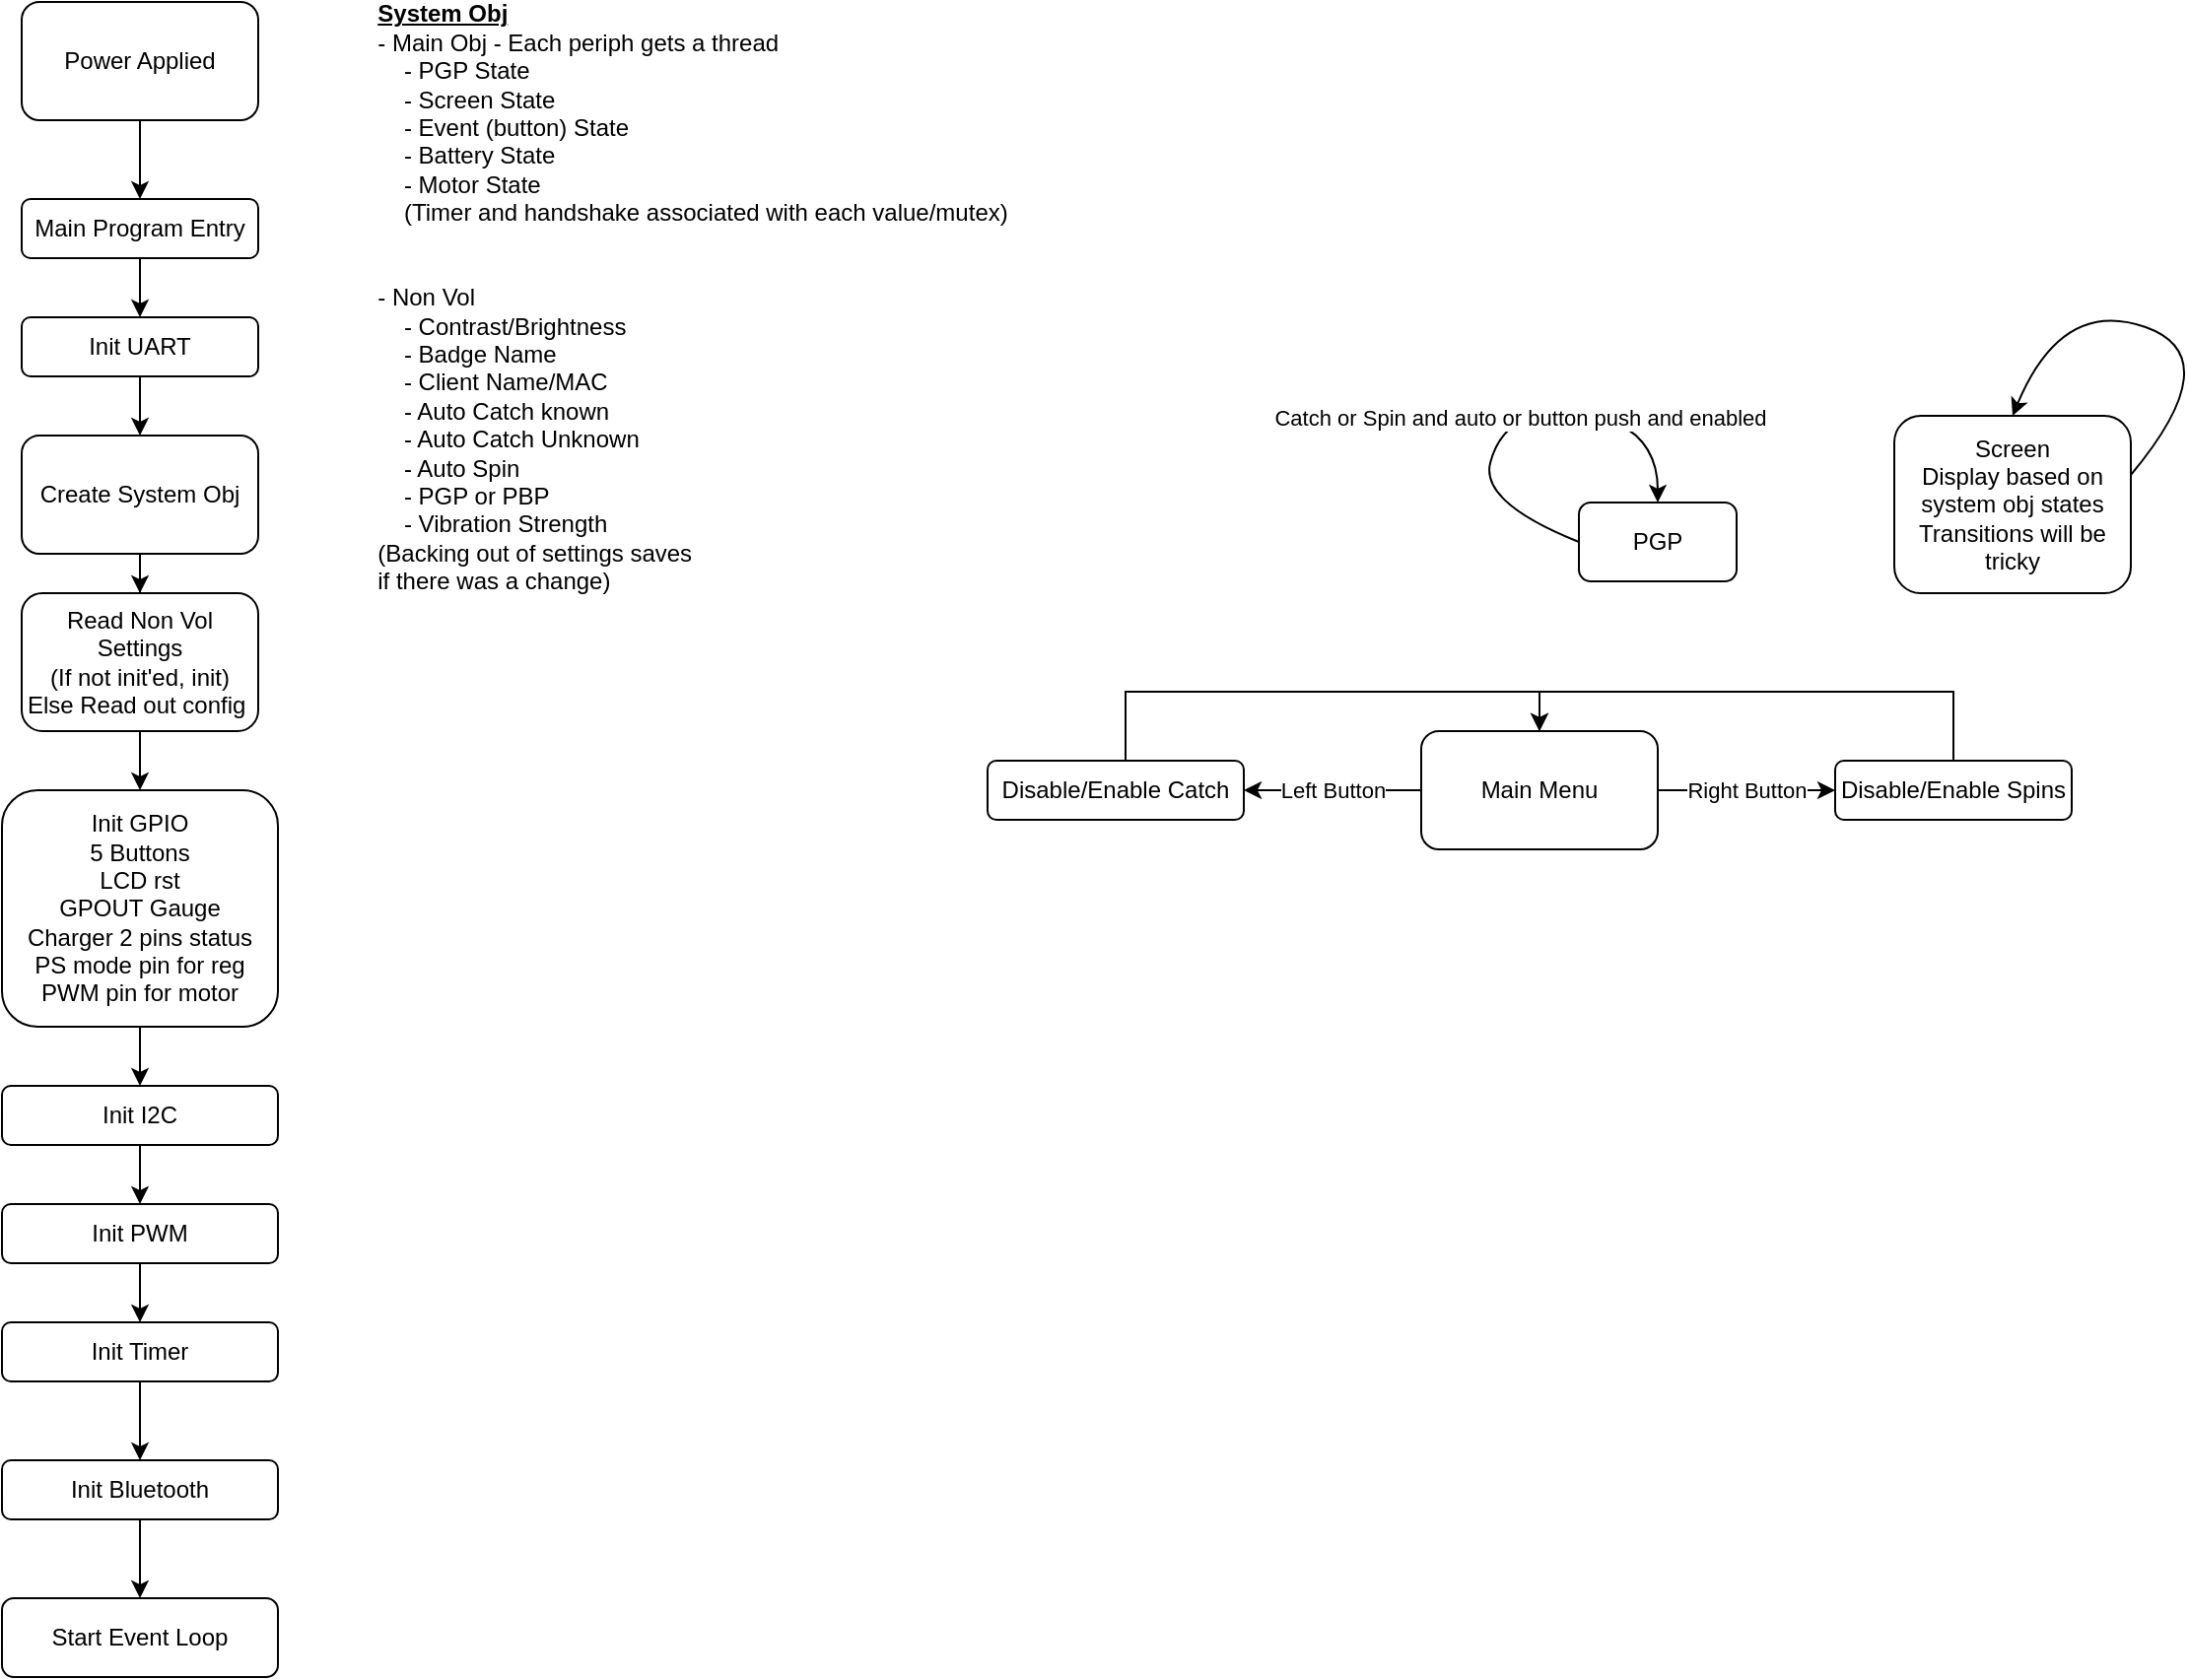 <mxfile version="12.7.9" type="device"><diagram id="eMn3hDI5JYVL7M2bNqCW" name="Code Flow"><mxGraphModel dx="1422" dy="846" grid="1" gridSize="10" guides="1" tooltips="1" connect="1" arrows="1" fold="1" page="0" pageScale="1" pageWidth="850" pageHeight="1100" math="0" shadow="0"><root><mxCell id="0"/><mxCell id="1" parent="0"/><mxCell id="3LORT3CHJedV6WJoIug3-3" value="" style="edgeStyle=orthogonalEdgeStyle;rounded=0;orthogonalLoop=1;jettySize=auto;html=1;" edge="1" parent="1" source="3LORT3CHJedV6WJoIug3-1" target="3LORT3CHJedV6WJoIug3-2"><mxGeometry relative="1" as="geometry"/></mxCell><mxCell id="3LORT3CHJedV6WJoIug3-1" value="Power Applied" style="rounded=1;whiteSpace=wrap;html=1;" vertex="1" parent="1"><mxGeometry x="100" y="100" width="120" height="60" as="geometry"/></mxCell><mxCell id="3LORT3CHJedV6WJoIug3-22" value="" style="edgeStyle=orthogonalEdgeStyle;rounded=0;orthogonalLoop=1;jettySize=auto;html=1;" edge="1" parent="1" source="3LORT3CHJedV6WJoIug3-2" target="3LORT3CHJedV6WJoIug3-21"><mxGeometry relative="1" as="geometry"/></mxCell><mxCell id="3LORT3CHJedV6WJoIug3-2" value="Main Program Entry" style="rounded=1;whiteSpace=wrap;html=1;" vertex="1" parent="1"><mxGeometry x="100" y="200" width="120" height="30" as="geometry"/></mxCell><mxCell id="3LORT3CHJedV6WJoIug3-23" value="" style="edgeStyle=orthogonalEdgeStyle;rounded=0;orthogonalLoop=1;jettySize=auto;html=1;" edge="1" parent="1" source="3LORT3CHJedV6WJoIug3-21" target="3LORT3CHJedV6WJoIug3-6"><mxGeometry relative="1" as="geometry"/></mxCell><mxCell id="3LORT3CHJedV6WJoIug3-21" value="Init UART" style="rounded=1;whiteSpace=wrap;html=1;" vertex="1" parent="1"><mxGeometry x="100" y="260" width="120" height="30" as="geometry"/></mxCell><mxCell id="3LORT3CHJedV6WJoIug3-9" value="" style="edgeStyle=orthogonalEdgeStyle;rounded=0;orthogonalLoop=1;jettySize=auto;html=1;" edge="1" parent="1" source="3LORT3CHJedV6WJoIug3-6" target="3LORT3CHJedV6WJoIug3-4"><mxGeometry relative="1" as="geometry"/></mxCell><mxCell id="3LORT3CHJedV6WJoIug3-6" value="Create System Obj" style="rounded=1;whiteSpace=wrap;html=1;" vertex="1" parent="1"><mxGeometry x="100" y="320" width="120" height="60" as="geometry"/></mxCell><mxCell id="3LORT3CHJedV6WJoIug3-11" value="" style="edgeStyle=orthogonalEdgeStyle;rounded=0;orthogonalLoop=1;jettySize=auto;html=1;" edge="1" parent="1" source="3LORT3CHJedV6WJoIug3-4" target="3LORT3CHJedV6WJoIug3-10"><mxGeometry relative="1" as="geometry"/></mxCell><mxCell id="3LORT3CHJedV6WJoIug3-4" value="Read Non Vol Settings&lt;br&gt;(If not init'ed, init)&lt;br&gt;Else Read out config&amp;nbsp;" style="rounded=1;whiteSpace=wrap;html=1;" vertex="1" parent="1"><mxGeometry x="100" y="400" width="120" height="70" as="geometry"/></mxCell><mxCell id="3LORT3CHJedV6WJoIug3-13" value="" style="edgeStyle=orthogonalEdgeStyle;rounded=0;orthogonalLoop=1;jettySize=auto;html=1;" edge="1" parent="1" source="3LORT3CHJedV6WJoIug3-10" target="3LORT3CHJedV6WJoIug3-12"><mxGeometry relative="1" as="geometry"/></mxCell><mxCell id="3LORT3CHJedV6WJoIug3-10" value="Init GPIO&lt;br&gt;5 Buttons&lt;br&gt;LCD rst&lt;br&gt;GPOUT Gauge&lt;br&gt;Charger 2 pins status&lt;br&gt;PS mode pin for reg&lt;br&gt;PWM pin for motor" style="rounded=1;whiteSpace=wrap;html=1;" vertex="1" parent="1"><mxGeometry x="90" y="500" width="140" height="120" as="geometry"/></mxCell><mxCell id="3LORT3CHJedV6WJoIug3-27" value="" style="edgeStyle=orthogonalEdgeStyle;rounded=0;orthogonalLoop=1;jettySize=auto;html=1;" edge="1" parent="1" source="3LORT3CHJedV6WJoIug3-12" target="3LORT3CHJedV6WJoIug3-26"><mxGeometry relative="1" as="geometry"/></mxCell><mxCell id="3LORT3CHJedV6WJoIug3-12" value="Init I2C" style="rounded=1;whiteSpace=wrap;html=1;" vertex="1" parent="1"><mxGeometry x="90" y="650" width="140" height="30" as="geometry"/></mxCell><mxCell id="3LORT3CHJedV6WJoIug3-30" value="" style="edgeStyle=orthogonalEdgeStyle;rounded=0;orthogonalLoop=1;jettySize=auto;html=1;" edge="1" parent="1" source="3LORT3CHJedV6WJoIug3-26" target="3LORT3CHJedV6WJoIug3-29"><mxGeometry relative="1" as="geometry"/></mxCell><mxCell id="3LORT3CHJedV6WJoIug3-26" value="Init PWM" style="rounded=1;whiteSpace=wrap;html=1;" vertex="1" parent="1"><mxGeometry x="90" y="710" width="140" height="30" as="geometry"/></mxCell><mxCell id="3LORT3CHJedV6WJoIug3-49" value="" style="edgeStyle=orthogonalEdgeStyle;rounded=0;orthogonalLoop=1;jettySize=auto;html=1;" edge="1" parent="1" source="3LORT3CHJedV6WJoIug3-29" target="3LORT3CHJedV6WJoIug3-48"><mxGeometry relative="1" as="geometry"/></mxCell><mxCell id="3LORT3CHJedV6WJoIug3-29" value="Init Timer" style="rounded=1;whiteSpace=wrap;html=1;" vertex="1" parent="1"><mxGeometry x="90" y="770" width="140" height="30" as="geometry"/></mxCell><mxCell id="3LORT3CHJedV6WJoIug3-50" value="" style="edgeStyle=orthogonalEdgeStyle;rounded=0;orthogonalLoop=1;jettySize=auto;html=1;" edge="1" parent="1" source="3LORT3CHJedV6WJoIug3-48" target="3LORT3CHJedV6WJoIug3-24"><mxGeometry relative="1" as="geometry"/></mxCell><mxCell id="3LORT3CHJedV6WJoIug3-48" value="Init Bluetooth" style="rounded=1;whiteSpace=wrap;html=1;" vertex="1" parent="1"><mxGeometry x="90" y="840" width="140" height="30" as="geometry"/></mxCell><mxCell id="3LORT3CHJedV6WJoIug3-24" value="Start Event Loop" style="rounded=1;whiteSpace=wrap;html=1;" vertex="1" parent="1"><mxGeometry x="90" y="910" width="140" height="40" as="geometry"/></mxCell><mxCell id="3LORT3CHJedV6WJoIug3-8" value="&lt;div style=&quot;text-align: left&quot;&gt;&lt;u style=&quot;font-weight: bold&quot;&gt;System Obj&lt;/u&gt;&lt;/div&gt;&lt;div style=&quot;text-align: left&quot;&gt;- Main Obj - Each periph gets a thread&lt;/div&gt;&lt;div style=&quot;text-align: left&quot;&gt;&amp;nbsp; &amp;nbsp; - PGP State&lt;/div&gt;&lt;div style=&quot;text-align: left&quot;&gt;&amp;nbsp; &amp;nbsp; - Screen State&lt;/div&gt;&lt;div style=&quot;text-align: left&quot;&gt;&amp;nbsp; &amp;nbsp; - Event (button) State&lt;/div&gt;&lt;div style=&quot;text-align: left&quot;&gt;&amp;nbsp; &amp;nbsp; - Battery State&lt;/div&gt;&lt;div style=&quot;text-align: left&quot;&gt;&amp;nbsp; &amp;nbsp; - Motor State&lt;/div&gt;&lt;div style=&quot;text-align: left&quot;&gt;&amp;nbsp; &amp;nbsp; (Timer and handshake associated with each value/mutex)&lt;/div&gt;&lt;div style=&quot;text-align: left&quot;&gt;&lt;br&gt;&lt;/div&gt;&lt;div style=&quot;text-align: left&quot;&gt;&lt;br&gt;&lt;/div&gt;&lt;div style=&quot;text-align: left&quot;&gt;- Non Vol&lt;/div&gt;&lt;div style=&quot;text-align: left&quot;&gt;&amp;nbsp; &amp;nbsp; - Contrast/Brightness&lt;/div&gt;&lt;div style=&quot;text-align: left&quot;&gt;&amp;nbsp; &amp;nbsp; - Badge Name&lt;/div&gt;&lt;div style=&quot;text-align: left&quot;&gt;&amp;nbsp; &amp;nbsp; - Client Name/MAC&lt;/div&gt;&lt;div style=&quot;text-align: left&quot;&gt;&amp;nbsp; &amp;nbsp; - Auto Catch known&lt;/div&gt;&lt;div style=&quot;text-align: left&quot;&gt;&amp;nbsp; &amp;nbsp; - Auto Catch Unknown&lt;/div&gt;&lt;div style=&quot;text-align: left&quot;&gt;&amp;nbsp; &amp;nbsp; - Auto Spin&lt;/div&gt;&lt;div style=&quot;text-align: left&quot;&gt;&amp;nbsp; &amp;nbsp; - PGP or PBP&lt;/div&gt;&lt;div style=&quot;text-align: left&quot;&gt;&amp;nbsp; &amp;nbsp; - Vibration Strength&lt;/div&gt;&lt;div style=&quot;text-align: left&quot;&gt;(Backing out of settings saves&amp;nbsp;&lt;/div&gt;&lt;div style=&quot;text-align: left&quot;&gt;if there was a change)&lt;/div&gt;" style="text;html=1;align=center;verticalAlign=middle;resizable=0;points=[];autosize=1;" vertex="1" parent="1"><mxGeometry x="270" y="100" width="340" height="300" as="geometry"/></mxCell><mxCell id="3LORT3CHJedV6WJoIug3-41" value="Right Button" style="edgeStyle=orthogonalEdgeStyle;rounded=0;orthogonalLoop=1;jettySize=auto;html=1;" edge="1" parent="1" source="3LORT3CHJedV6WJoIug3-37" target="3LORT3CHJedV6WJoIug3-40"><mxGeometry relative="1" as="geometry"/></mxCell><mxCell id="3LORT3CHJedV6WJoIug3-44" value="Left Button" style="edgeStyle=orthogonalEdgeStyle;rounded=0;orthogonalLoop=1;jettySize=auto;html=1;" edge="1" parent="1" source="3LORT3CHJedV6WJoIug3-37" target="3LORT3CHJedV6WJoIug3-43"><mxGeometry relative="1" as="geometry"/></mxCell><mxCell id="3LORT3CHJedV6WJoIug3-37" value="Main Menu" style="rounded=1;whiteSpace=wrap;html=1;" vertex="1" parent="1"><mxGeometry x="810" y="470" width="120" height="60" as="geometry"/></mxCell><mxCell id="3LORT3CHJedV6WJoIug3-42" style="edgeStyle=orthogonalEdgeStyle;rounded=0;orthogonalLoop=1;jettySize=auto;html=1;entryX=0.5;entryY=0;entryDx=0;entryDy=0;" edge="1" parent="1" source="3LORT3CHJedV6WJoIug3-40" target="3LORT3CHJedV6WJoIug3-37"><mxGeometry relative="1" as="geometry"><Array as="points"><mxPoint x="1080" y="450"/><mxPoint x="870" y="450"/></Array></mxGeometry></mxCell><mxCell id="3LORT3CHJedV6WJoIug3-40" value="Disable/Enable Spins" style="rounded=1;whiteSpace=wrap;html=1;" vertex="1" parent="1"><mxGeometry x="1020" y="485" width="120" height="30" as="geometry"/></mxCell><mxCell id="3LORT3CHJedV6WJoIug3-45" style="edgeStyle=orthogonalEdgeStyle;rounded=0;orthogonalLoop=1;jettySize=auto;html=1;" edge="1" parent="1" source="3LORT3CHJedV6WJoIug3-43"><mxGeometry relative="1" as="geometry"><mxPoint x="870" y="470" as="targetPoint"/><Array as="points"><mxPoint x="660" y="450"/><mxPoint x="870" y="450"/></Array></mxGeometry></mxCell><mxCell id="3LORT3CHJedV6WJoIug3-43" value="Disable/Enable Catch" style="rounded=1;whiteSpace=wrap;html=1;" vertex="1" parent="1"><mxGeometry x="590" y="485" width="130" height="30" as="geometry"/></mxCell><mxCell id="3LORT3CHJedV6WJoIug3-46" value="PGP" style="rounded=1;whiteSpace=wrap;html=1;" vertex="1" parent="1"><mxGeometry x="890" y="354" width="80" height="40" as="geometry"/></mxCell><mxCell id="3LORT3CHJedV6WJoIug3-47" value="Catch or Spin and auto or button push and enabled" style="curved=1;endArrow=classic;html=1;exitX=0;exitY=0.5;exitDx=0;exitDy=0;entryX=0.5;entryY=0;entryDx=0;entryDy=0;" edge="1" parent="1" source="3LORT3CHJedV6WJoIug3-46" target="3LORT3CHJedV6WJoIug3-46"><mxGeometry width="50" height="50" relative="1" as="geometry"><mxPoint x="1190" y="304" as="sourcePoint"/><mxPoint x="1240" y="254" as="targetPoint"/><Array as="points"><mxPoint x="840" y="354"/><mxPoint x="850" y="314"/><mxPoint x="890" y="304"/><mxPoint x="930" y="324"/></Array></mxGeometry></mxCell><mxCell id="3LORT3CHJedV6WJoIug3-51" value="Screen&lt;br&gt;Display based on system obj states&lt;br&gt;Transitions will be tricky" style="rounded=1;whiteSpace=wrap;html=1;" vertex="1" parent="1"><mxGeometry x="1050" y="310" width="120" height="90" as="geometry"/></mxCell><mxCell id="3LORT3CHJedV6WJoIug3-52" value="" style="curved=1;endArrow=classic;html=1;entryX=0.5;entryY=0;entryDx=0;entryDy=0;" edge="1" parent="1" target="3LORT3CHJedV6WJoIug3-51"><mxGeometry width="50" height="50" relative="1" as="geometry"><mxPoint x="1170" y="340" as="sourcePoint"/><mxPoint x="1220" y="290" as="targetPoint"/><Array as="points"><mxPoint x="1220" y="280"/><mxPoint x="1135" y="250"/></Array></mxGeometry></mxCell></root></mxGraphModel></diagram></mxfile>